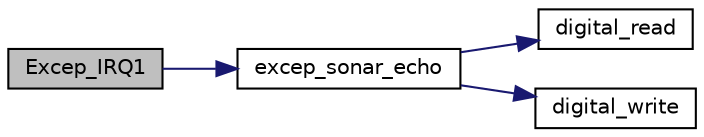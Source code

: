 digraph "Excep_IRQ1"
{
 // LATEX_PDF_SIZE
  edge [fontname="Helvetica",fontsize="10",labelfontname="Helvetica",labelfontsize="10"];
  node [fontname="Helvetica",fontsize="10",shape=record];
  rankdir="LR";
  Node1 [label="Excep_IRQ1",height=0.2,width=0.4,color="black", fillcolor="grey75", style="filled", fontcolor="black",tooltip=" "];
  Node1 -> Node2 [color="midnightblue",fontsize="10",style="solid",fontname="Helvetica"];
  Node2 [label="excep_sonar_echo",height=0.2,width=0.4,color="black", fillcolor="white", style="filled",URL="$sonar_8c.html#a42426407aa8c71f35c94b2935678da42",tooltip="超音波センサエコーパルスの立ち上がりと立ち下がりエッジでの"];
  Node2 -> Node3 [color="midnightblue",fontsize="10",style="solid",fontname="Helvetica"];
  Node3 [label="digital_read",height=0.2,width=0.4,color="black", fillcolor="white", style="filled",URL="$general__io_8c.html#a8a6158497d90adbd086fe047124f4f3f",tooltip="汎用入力ポートの取得"];
  Node2 -> Node4 [color="midnightblue",fontsize="10",style="solid",fontname="Helvetica"];
  Node4 [label="digital_write",height=0.2,width=0.4,color="black", fillcolor="white", style="filled",URL="$general__io_8c.html#a3d87fb36438ea282f7efeb1858219f55",tooltip="汎用出力ポートの出力切り替え指示"];
}
